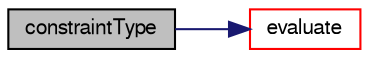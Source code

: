 digraph "constraintType"
{
  bgcolor="transparent";
  edge [fontname="FreeSans",fontsize="10",labelfontname="FreeSans",labelfontsize="10"];
  node [fontname="FreeSans",fontsize="10",shape=record];
  rankdir="LR";
  Node120 [label="constraintType",height=0.2,width=0.4,color="black", fillcolor="grey75", style="filled", fontcolor="black"];
  Node120 -> Node121 [color="midnightblue",fontsize="10",style="solid",fontname="FreeSans"];
  Node121 [label="evaluate",height=0.2,width=0.4,color="red",URL="$a26610.html#a3b59c070ab0408e3bbb21927540159f4",tooltip="Update the patch field. "];
}

